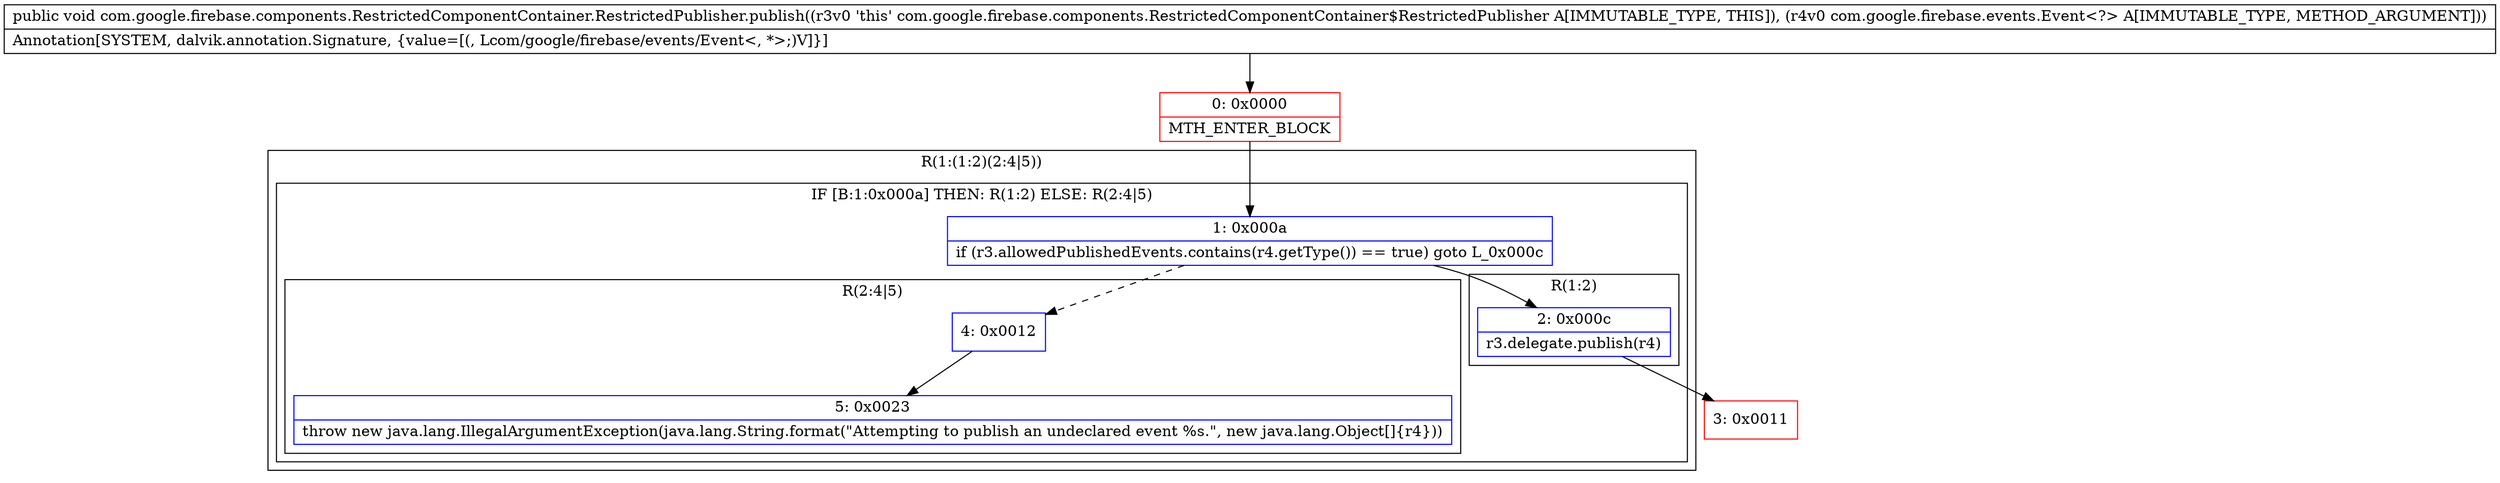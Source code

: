digraph "CFG forcom.google.firebase.components.RestrictedComponentContainer.RestrictedPublisher.publish(Lcom\/google\/firebase\/events\/Event;)V" {
subgraph cluster_Region_541861300 {
label = "R(1:(1:2)(2:4|5))";
node [shape=record,color=blue];
subgraph cluster_IfRegion_501389103 {
label = "IF [B:1:0x000a] THEN: R(1:2) ELSE: R(2:4|5)";
node [shape=record,color=blue];
Node_1 [shape=record,label="{1\:\ 0x000a|if (r3.allowedPublishedEvents.contains(r4.getType()) == true) goto L_0x000c\l}"];
subgraph cluster_Region_496420697 {
label = "R(1:2)";
node [shape=record,color=blue];
Node_2 [shape=record,label="{2\:\ 0x000c|r3.delegate.publish(r4)\l}"];
}
subgraph cluster_Region_743891502 {
label = "R(2:4|5)";
node [shape=record,color=blue];
Node_4 [shape=record,label="{4\:\ 0x0012}"];
Node_5 [shape=record,label="{5\:\ 0x0023|throw new java.lang.IllegalArgumentException(java.lang.String.format(\"Attempting to publish an undeclared event %s.\", new java.lang.Object[]\{r4\}))\l}"];
}
}
}
Node_0 [shape=record,color=red,label="{0\:\ 0x0000|MTH_ENTER_BLOCK\l}"];
Node_3 [shape=record,color=red,label="{3\:\ 0x0011}"];
MethodNode[shape=record,label="{public void com.google.firebase.components.RestrictedComponentContainer.RestrictedPublisher.publish((r3v0 'this' com.google.firebase.components.RestrictedComponentContainer$RestrictedPublisher A[IMMUTABLE_TYPE, THIS]), (r4v0 com.google.firebase.events.Event\<?\> A[IMMUTABLE_TYPE, METHOD_ARGUMENT]))  | Annotation[SYSTEM, dalvik.annotation.Signature, \{value=[(, Lcom\/google\/firebase\/events\/Event\<, *\>;)V]\}]\l}"];
MethodNode -> Node_0;
Node_1 -> Node_2;
Node_1 -> Node_4[style=dashed];
Node_2 -> Node_3;
Node_4 -> Node_5;
Node_0 -> Node_1;
}

